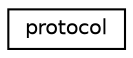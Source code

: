 digraph G
{
  edge [fontname="Helvetica",fontsize="10",labelfontname="Helvetica",labelfontsize="10"];
  node [fontname="Helvetica",fontsize="10",shape=record];
  rankdir="LR";
  Node1 [label="protocol",height=0.2,width=0.4,color="black", fillcolor="white", style="filled",URL="$structprotocol.html"];
}
